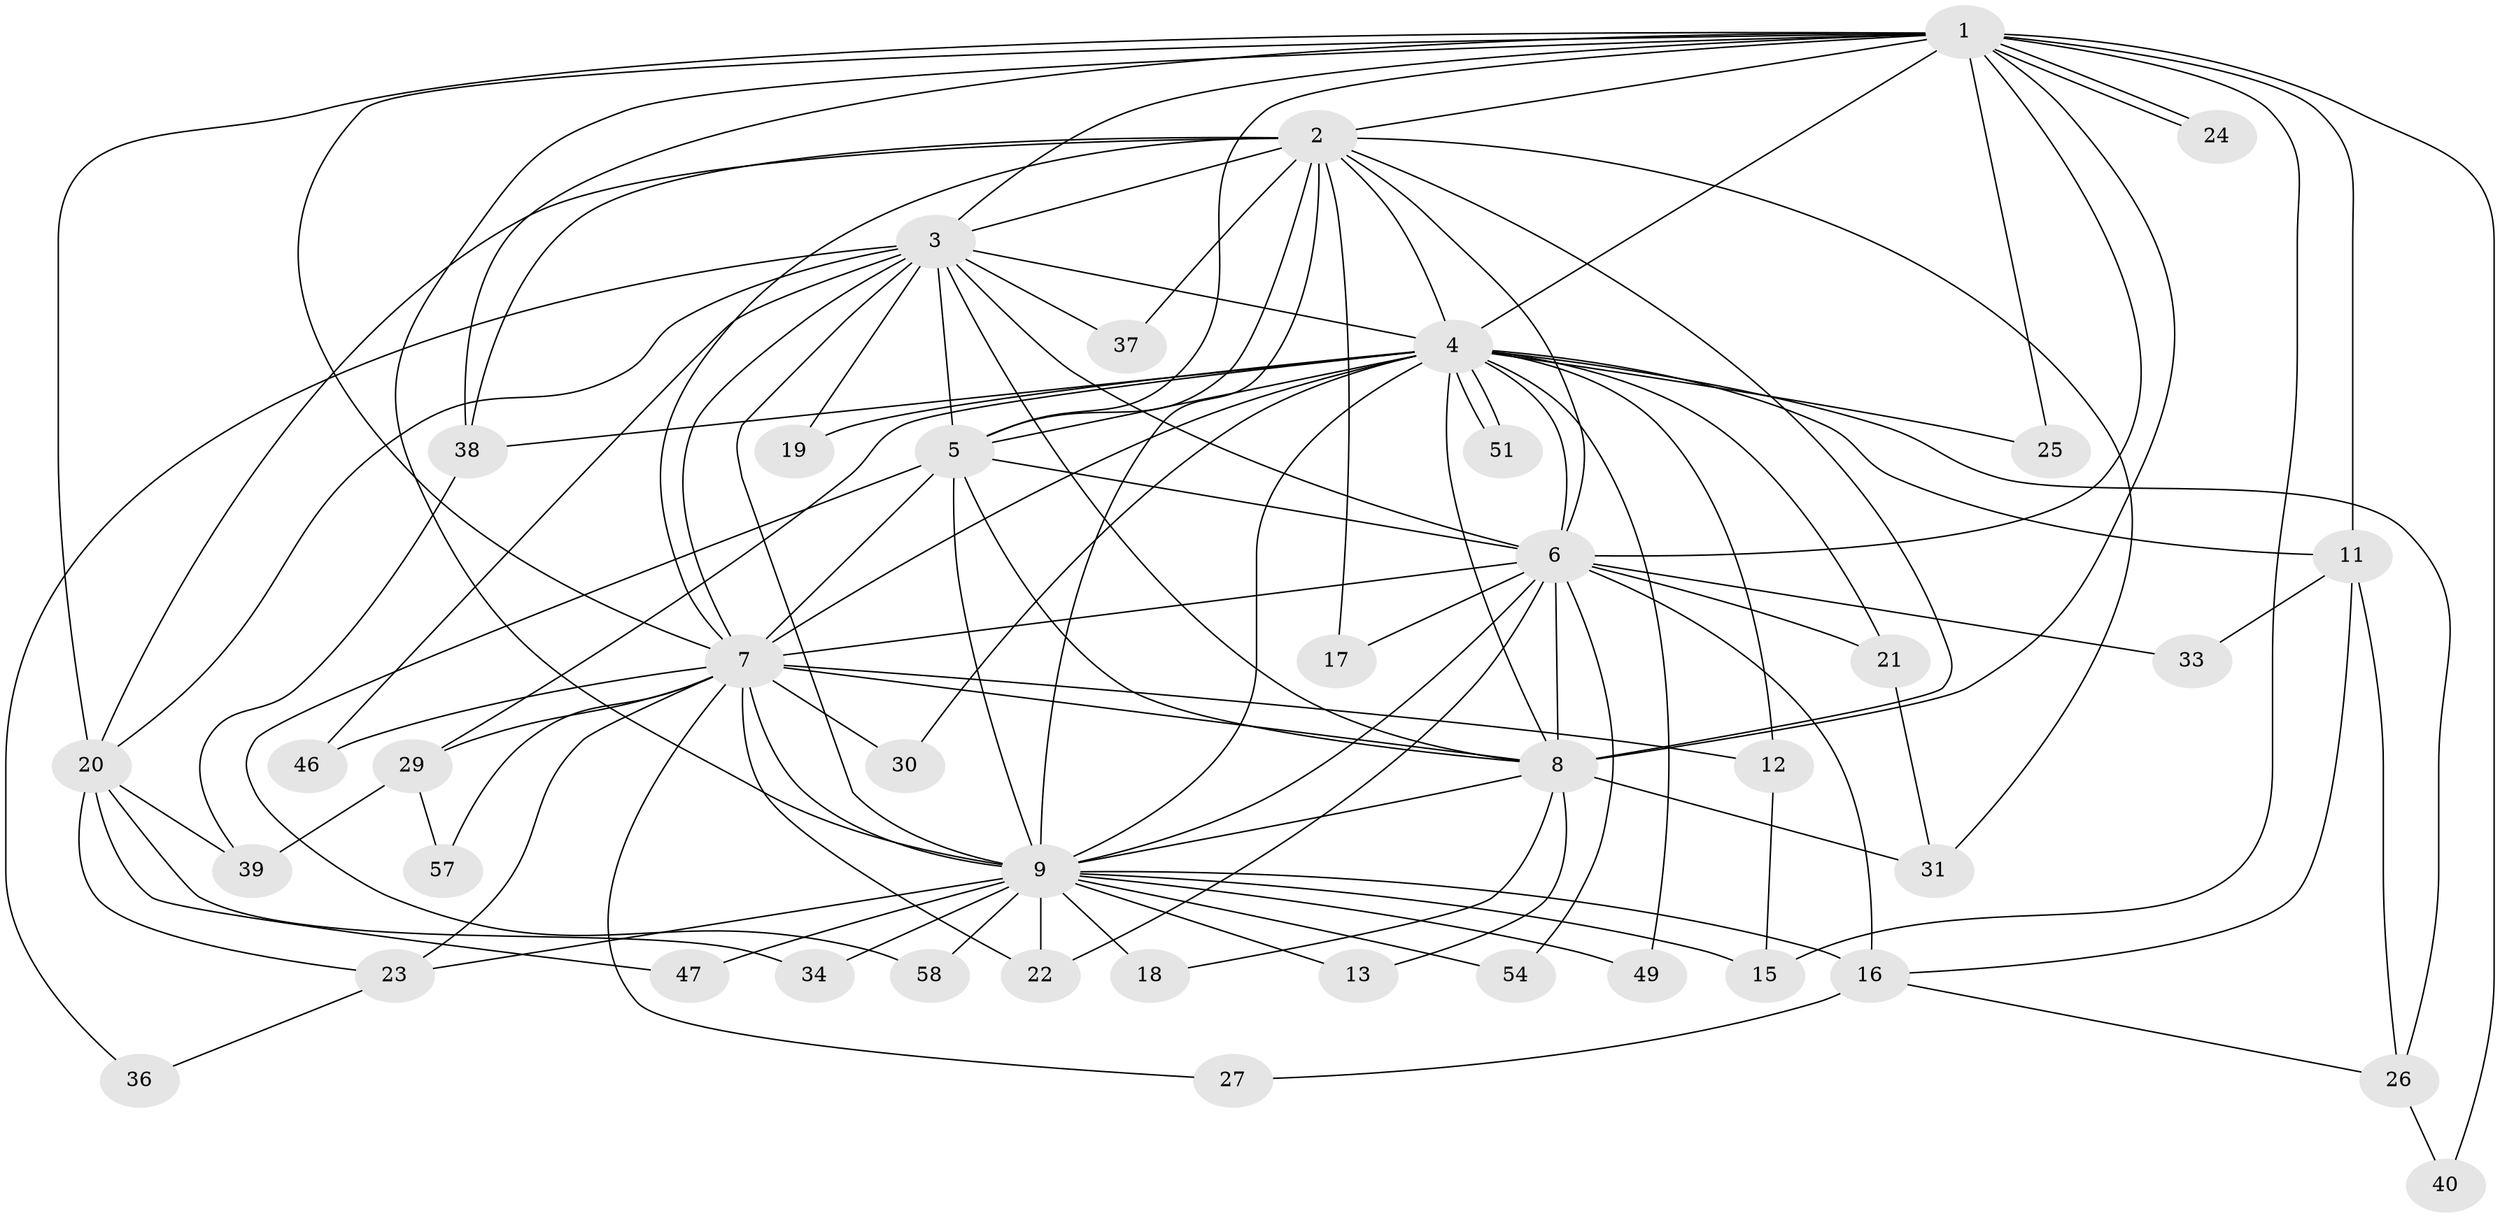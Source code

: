 // original degree distribution, {19: 0.017241379310344827, 14: 0.034482758620689655, 15: 0.034482758620689655, 24: 0.017241379310344827, 12: 0.034482758620689655, 16: 0.017241379310344827, 18: 0.017241379310344827, 5: 0.034482758620689655, 3: 0.10344827586206896, 2: 0.5862068965517241, 4: 0.08620689655172414, 7: 0.017241379310344827}
// Generated by graph-tools (version 1.1) at 2025/41/03/06/25 10:41:42]
// undirected, 42 vertices, 111 edges
graph export_dot {
graph [start="1"]
  node [color=gray90,style=filled];
  1 [super="+35"];
  2 [super="+14"];
  3 [super="+41"];
  4 [super="+43"];
  5 [super="+32"];
  6 [super="+45"];
  7 [super="+50"];
  8;
  9 [super="+10"];
  11 [super="+42"];
  12;
  13;
  15 [super="+53"];
  16;
  17;
  18;
  19;
  20 [super="+48"];
  21;
  22 [super="+55"];
  23 [super="+28"];
  24;
  25;
  26;
  27;
  29;
  30;
  31 [super="+56"];
  33;
  34;
  36;
  37;
  38 [super="+44"];
  39 [super="+52"];
  40;
  46;
  47;
  49;
  51;
  54;
  57;
  58;
  1 -- 2 [weight=2];
  1 -- 3;
  1 -- 4 [weight=2];
  1 -- 5;
  1 -- 6;
  1 -- 7;
  1 -- 8;
  1 -- 9 [weight=2];
  1 -- 11;
  1 -- 15;
  1 -- 20;
  1 -- 24;
  1 -- 24;
  1 -- 25;
  1 -- 38;
  1 -- 40;
  2 -- 3;
  2 -- 4;
  2 -- 5;
  2 -- 6;
  2 -- 7 [weight=2];
  2 -- 8;
  2 -- 9 [weight=2];
  2 -- 17;
  2 -- 37;
  2 -- 38;
  2 -- 31;
  2 -- 20;
  3 -- 4;
  3 -- 5;
  3 -- 6 [weight=2];
  3 -- 7;
  3 -- 8;
  3 -- 9 [weight=2];
  3 -- 19;
  3 -- 20;
  3 -- 36;
  3 -- 37;
  3 -- 46;
  4 -- 5 [weight=3];
  4 -- 6;
  4 -- 7;
  4 -- 8;
  4 -- 9 [weight=2];
  4 -- 11;
  4 -- 12;
  4 -- 19;
  4 -- 21;
  4 -- 25;
  4 -- 26;
  4 -- 29;
  4 -- 30;
  4 -- 49;
  4 -- 51;
  4 -- 51;
  4 -- 38;
  5 -- 6;
  5 -- 7;
  5 -- 8;
  5 -- 9 [weight=2];
  5 -- 58;
  6 -- 7;
  6 -- 8;
  6 -- 9 [weight=2];
  6 -- 17;
  6 -- 21;
  6 -- 22;
  6 -- 33;
  6 -- 54;
  6 -- 16;
  7 -- 8;
  7 -- 9 [weight=2];
  7 -- 12;
  7 -- 22;
  7 -- 23;
  7 -- 27;
  7 -- 29;
  7 -- 30;
  7 -- 46;
  7 -- 57;
  8 -- 9 [weight=2];
  8 -- 13;
  8 -- 18;
  8 -- 31;
  9 -- 13;
  9 -- 15;
  9 -- 16;
  9 -- 23;
  9 -- 47;
  9 -- 34;
  9 -- 49;
  9 -- 18;
  9 -- 54;
  9 -- 58;
  9 -- 22;
  11 -- 16;
  11 -- 33;
  11 -- 26;
  12 -- 15;
  16 -- 26;
  16 -- 27;
  20 -- 34;
  20 -- 39;
  20 -- 47;
  20 -- 23;
  21 -- 31;
  23 -- 36;
  26 -- 40;
  29 -- 39;
  29 -- 57;
  38 -- 39;
}

